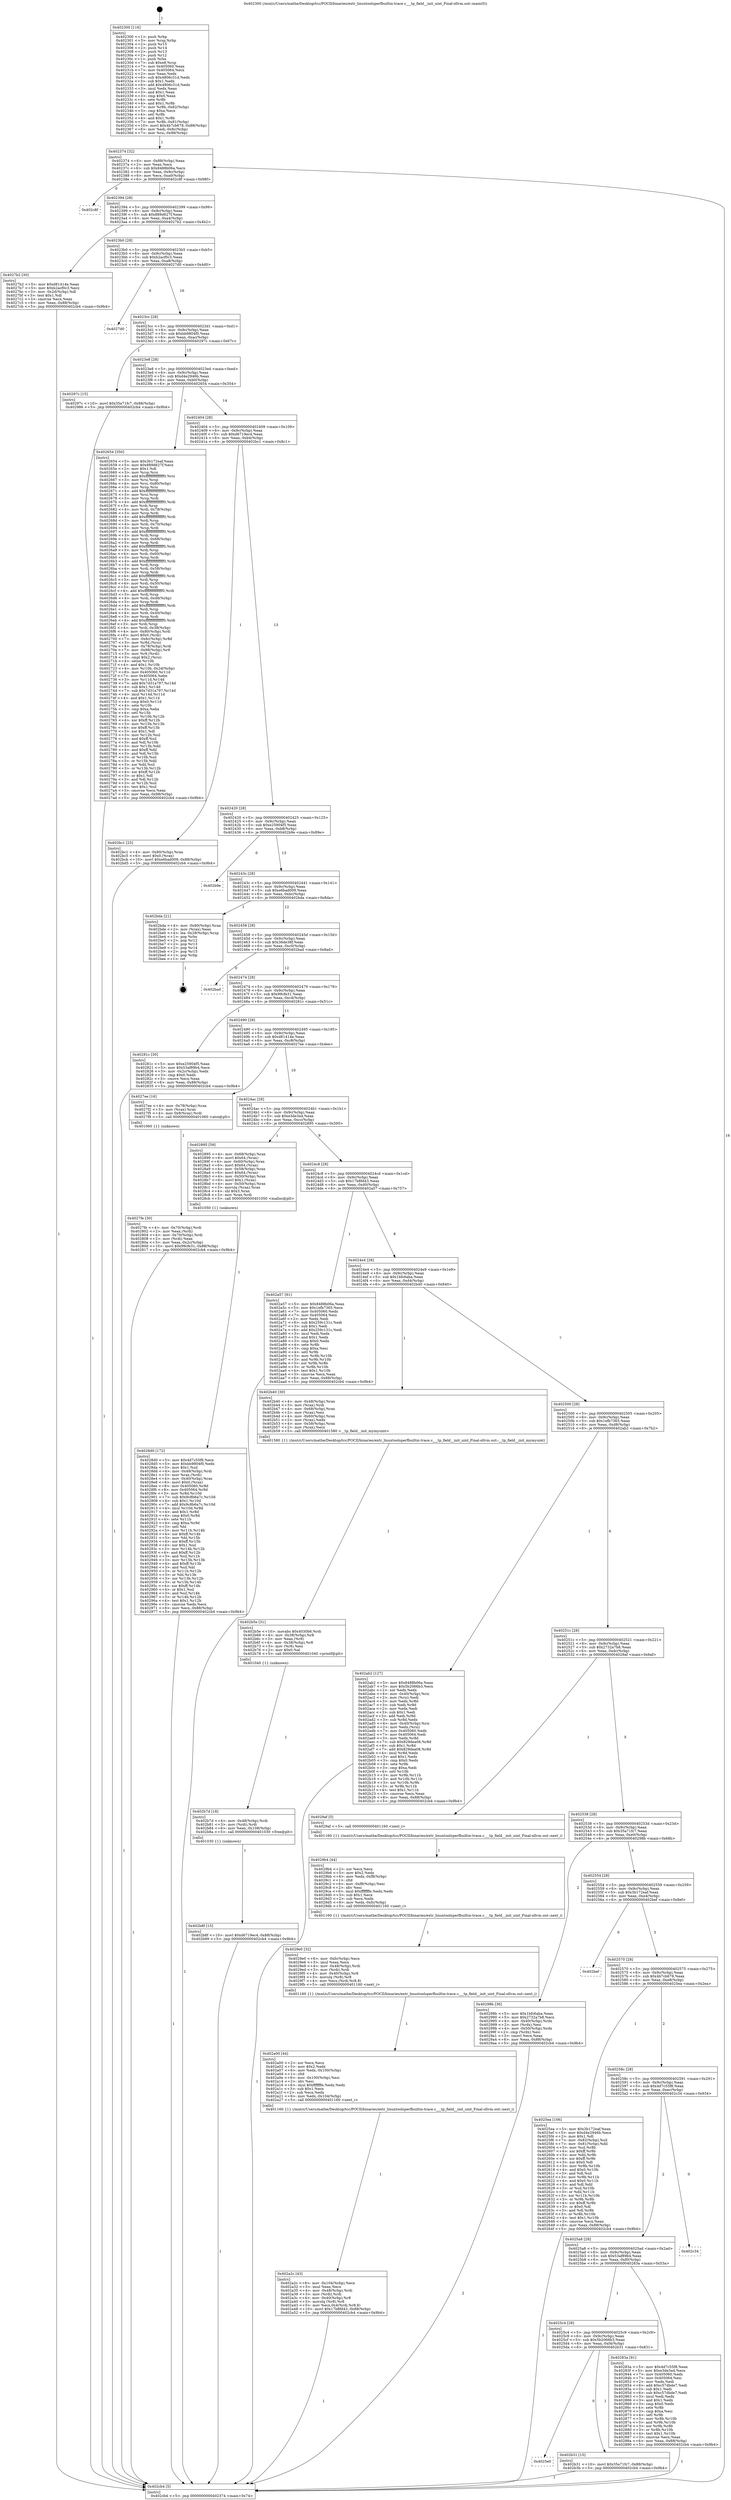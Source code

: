 digraph "0x402300" {
  label = "0x402300 (/mnt/c/Users/mathe/Desktop/tcc/POCII/binaries/extr_linuxtoolsperfbuiltin-trace.c___tp_field__init_uint_Final-ollvm.out::main(0))"
  labelloc = "t"
  node[shape=record]

  Entry [label="",width=0.3,height=0.3,shape=circle,fillcolor=black,style=filled]
  "0x402374" [label="{
     0x402374 [32]\l
     | [instrs]\l
     &nbsp;&nbsp;0x402374 \<+6\>: mov -0x88(%rbp),%eax\l
     &nbsp;&nbsp;0x40237a \<+2\>: mov %eax,%ecx\l
     &nbsp;&nbsp;0x40237c \<+6\>: sub $0x8488b06a,%ecx\l
     &nbsp;&nbsp;0x402382 \<+6\>: mov %eax,-0x9c(%rbp)\l
     &nbsp;&nbsp;0x402388 \<+6\>: mov %ecx,-0xa0(%rbp)\l
     &nbsp;&nbsp;0x40238e \<+6\>: je 0000000000402c8f \<main+0x98f\>\l
  }"]
  "0x402c8f" [label="{
     0x402c8f\l
  }", style=dashed]
  "0x402394" [label="{
     0x402394 [28]\l
     | [instrs]\l
     &nbsp;&nbsp;0x402394 \<+5\>: jmp 0000000000402399 \<main+0x99\>\l
     &nbsp;&nbsp;0x402399 \<+6\>: mov -0x9c(%rbp),%eax\l
     &nbsp;&nbsp;0x40239f \<+5\>: sub $0x889d627f,%eax\l
     &nbsp;&nbsp;0x4023a4 \<+6\>: mov %eax,-0xa4(%rbp)\l
     &nbsp;&nbsp;0x4023aa \<+6\>: je 00000000004027b2 \<main+0x4b2\>\l
  }"]
  Exit [label="",width=0.3,height=0.3,shape=circle,fillcolor=black,style=filled,peripheries=2]
  "0x4027b2" [label="{
     0x4027b2 [30]\l
     | [instrs]\l
     &nbsp;&nbsp;0x4027b2 \<+5\>: mov $0xd81414e,%eax\l
     &nbsp;&nbsp;0x4027b7 \<+5\>: mov $0xb2acf0c3,%ecx\l
     &nbsp;&nbsp;0x4027bc \<+3\>: mov -0x2d(%rbp),%dl\l
     &nbsp;&nbsp;0x4027bf \<+3\>: test $0x1,%dl\l
     &nbsp;&nbsp;0x4027c2 \<+3\>: cmovne %ecx,%eax\l
     &nbsp;&nbsp;0x4027c5 \<+6\>: mov %eax,-0x88(%rbp)\l
     &nbsp;&nbsp;0x4027cb \<+5\>: jmp 0000000000402cb4 \<main+0x9b4\>\l
  }"]
  "0x4023b0" [label="{
     0x4023b0 [28]\l
     | [instrs]\l
     &nbsp;&nbsp;0x4023b0 \<+5\>: jmp 00000000004023b5 \<main+0xb5\>\l
     &nbsp;&nbsp;0x4023b5 \<+6\>: mov -0x9c(%rbp),%eax\l
     &nbsp;&nbsp;0x4023bb \<+5\>: sub $0xb2acf0c3,%eax\l
     &nbsp;&nbsp;0x4023c0 \<+6\>: mov %eax,-0xa8(%rbp)\l
     &nbsp;&nbsp;0x4023c6 \<+6\>: je 00000000004027d0 \<main+0x4d0\>\l
  }"]
  "0x402b8f" [label="{
     0x402b8f [15]\l
     | [instrs]\l
     &nbsp;&nbsp;0x402b8f \<+10\>: movl $0xd6719ec4,-0x88(%rbp)\l
     &nbsp;&nbsp;0x402b99 \<+5\>: jmp 0000000000402cb4 \<main+0x9b4\>\l
  }"]
  "0x4027d0" [label="{
     0x4027d0\l
  }", style=dashed]
  "0x4023cc" [label="{
     0x4023cc [28]\l
     | [instrs]\l
     &nbsp;&nbsp;0x4023cc \<+5\>: jmp 00000000004023d1 \<main+0xd1\>\l
     &nbsp;&nbsp;0x4023d1 \<+6\>: mov -0x9c(%rbp),%eax\l
     &nbsp;&nbsp;0x4023d7 \<+5\>: sub $0xbb9804f0,%eax\l
     &nbsp;&nbsp;0x4023dc \<+6\>: mov %eax,-0xac(%rbp)\l
     &nbsp;&nbsp;0x4023e2 \<+6\>: je 000000000040297c \<main+0x67c\>\l
  }"]
  "0x402b7d" [label="{
     0x402b7d [18]\l
     | [instrs]\l
     &nbsp;&nbsp;0x402b7d \<+4\>: mov -0x48(%rbp),%rdi\l
     &nbsp;&nbsp;0x402b81 \<+3\>: mov (%rdi),%rdi\l
     &nbsp;&nbsp;0x402b84 \<+6\>: mov %eax,-0x108(%rbp)\l
     &nbsp;&nbsp;0x402b8a \<+5\>: call 0000000000401030 \<free@plt\>\l
     | [calls]\l
     &nbsp;&nbsp;0x401030 \{1\} (unknown)\l
  }"]
  "0x40297c" [label="{
     0x40297c [15]\l
     | [instrs]\l
     &nbsp;&nbsp;0x40297c \<+10\>: movl $0x35a71fc7,-0x88(%rbp)\l
     &nbsp;&nbsp;0x402986 \<+5\>: jmp 0000000000402cb4 \<main+0x9b4\>\l
  }"]
  "0x4023e8" [label="{
     0x4023e8 [28]\l
     | [instrs]\l
     &nbsp;&nbsp;0x4023e8 \<+5\>: jmp 00000000004023ed \<main+0xed\>\l
     &nbsp;&nbsp;0x4023ed \<+6\>: mov -0x9c(%rbp),%eax\l
     &nbsp;&nbsp;0x4023f3 \<+5\>: sub $0xd4e2946b,%eax\l
     &nbsp;&nbsp;0x4023f8 \<+6\>: mov %eax,-0xb0(%rbp)\l
     &nbsp;&nbsp;0x4023fe \<+6\>: je 0000000000402654 \<main+0x354\>\l
  }"]
  "0x402b5e" [label="{
     0x402b5e [31]\l
     | [instrs]\l
     &nbsp;&nbsp;0x402b5e \<+10\>: movabs $0x4030b6,%rdi\l
     &nbsp;&nbsp;0x402b68 \<+4\>: mov -0x38(%rbp),%r8\l
     &nbsp;&nbsp;0x402b6c \<+3\>: mov %eax,(%r8)\l
     &nbsp;&nbsp;0x402b6f \<+4\>: mov -0x38(%rbp),%r8\l
     &nbsp;&nbsp;0x402b73 \<+3\>: mov (%r8),%esi\l
     &nbsp;&nbsp;0x402b76 \<+2\>: mov $0x0,%al\l
     &nbsp;&nbsp;0x402b78 \<+5\>: call 0000000000401040 \<printf@plt\>\l
     | [calls]\l
     &nbsp;&nbsp;0x401040 \{1\} (unknown)\l
  }"]
  "0x402654" [label="{
     0x402654 [350]\l
     | [instrs]\l
     &nbsp;&nbsp;0x402654 \<+5\>: mov $0x3b172eaf,%eax\l
     &nbsp;&nbsp;0x402659 \<+5\>: mov $0x889d627f,%ecx\l
     &nbsp;&nbsp;0x40265e \<+2\>: mov $0x1,%dl\l
     &nbsp;&nbsp;0x402660 \<+3\>: mov %rsp,%rsi\l
     &nbsp;&nbsp;0x402663 \<+4\>: add $0xfffffffffffffff0,%rsi\l
     &nbsp;&nbsp;0x402667 \<+3\>: mov %rsi,%rsp\l
     &nbsp;&nbsp;0x40266a \<+4\>: mov %rsi,-0x80(%rbp)\l
     &nbsp;&nbsp;0x40266e \<+3\>: mov %rsp,%rsi\l
     &nbsp;&nbsp;0x402671 \<+4\>: add $0xfffffffffffffff0,%rsi\l
     &nbsp;&nbsp;0x402675 \<+3\>: mov %rsi,%rsp\l
     &nbsp;&nbsp;0x402678 \<+3\>: mov %rsp,%rdi\l
     &nbsp;&nbsp;0x40267b \<+4\>: add $0xfffffffffffffff0,%rdi\l
     &nbsp;&nbsp;0x40267f \<+3\>: mov %rdi,%rsp\l
     &nbsp;&nbsp;0x402682 \<+4\>: mov %rdi,-0x78(%rbp)\l
     &nbsp;&nbsp;0x402686 \<+3\>: mov %rsp,%rdi\l
     &nbsp;&nbsp;0x402689 \<+4\>: add $0xfffffffffffffff0,%rdi\l
     &nbsp;&nbsp;0x40268d \<+3\>: mov %rdi,%rsp\l
     &nbsp;&nbsp;0x402690 \<+4\>: mov %rdi,-0x70(%rbp)\l
     &nbsp;&nbsp;0x402694 \<+3\>: mov %rsp,%rdi\l
     &nbsp;&nbsp;0x402697 \<+4\>: add $0xfffffffffffffff0,%rdi\l
     &nbsp;&nbsp;0x40269b \<+3\>: mov %rdi,%rsp\l
     &nbsp;&nbsp;0x40269e \<+4\>: mov %rdi,-0x68(%rbp)\l
     &nbsp;&nbsp;0x4026a2 \<+3\>: mov %rsp,%rdi\l
     &nbsp;&nbsp;0x4026a5 \<+4\>: add $0xfffffffffffffff0,%rdi\l
     &nbsp;&nbsp;0x4026a9 \<+3\>: mov %rdi,%rsp\l
     &nbsp;&nbsp;0x4026ac \<+4\>: mov %rdi,-0x60(%rbp)\l
     &nbsp;&nbsp;0x4026b0 \<+3\>: mov %rsp,%rdi\l
     &nbsp;&nbsp;0x4026b3 \<+4\>: add $0xfffffffffffffff0,%rdi\l
     &nbsp;&nbsp;0x4026b7 \<+3\>: mov %rdi,%rsp\l
     &nbsp;&nbsp;0x4026ba \<+4\>: mov %rdi,-0x58(%rbp)\l
     &nbsp;&nbsp;0x4026be \<+3\>: mov %rsp,%rdi\l
     &nbsp;&nbsp;0x4026c1 \<+4\>: add $0xfffffffffffffff0,%rdi\l
     &nbsp;&nbsp;0x4026c5 \<+3\>: mov %rdi,%rsp\l
     &nbsp;&nbsp;0x4026c8 \<+4\>: mov %rdi,-0x50(%rbp)\l
     &nbsp;&nbsp;0x4026cc \<+3\>: mov %rsp,%rdi\l
     &nbsp;&nbsp;0x4026cf \<+4\>: add $0xfffffffffffffff0,%rdi\l
     &nbsp;&nbsp;0x4026d3 \<+3\>: mov %rdi,%rsp\l
     &nbsp;&nbsp;0x4026d6 \<+4\>: mov %rdi,-0x48(%rbp)\l
     &nbsp;&nbsp;0x4026da \<+3\>: mov %rsp,%rdi\l
     &nbsp;&nbsp;0x4026dd \<+4\>: add $0xfffffffffffffff0,%rdi\l
     &nbsp;&nbsp;0x4026e1 \<+3\>: mov %rdi,%rsp\l
     &nbsp;&nbsp;0x4026e4 \<+4\>: mov %rdi,-0x40(%rbp)\l
     &nbsp;&nbsp;0x4026e8 \<+3\>: mov %rsp,%rdi\l
     &nbsp;&nbsp;0x4026eb \<+4\>: add $0xfffffffffffffff0,%rdi\l
     &nbsp;&nbsp;0x4026ef \<+3\>: mov %rdi,%rsp\l
     &nbsp;&nbsp;0x4026f2 \<+4\>: mov %rdi,-0x38(%rbp)\l
     &nbsp;&nbsp;0x4026f6 \<+4\>: mov -0x80(%rbp),%rdi\l
     &nbsp;&nbsp;0x4026fa \<+6\>: movl $0x0,(%rdi)\l
     &nbsp;&nbsp;0x402700 \<+7\>: mov -0x8c(%rbp),%r8d\l
     &nbsp;&nbsp;0x402707 \<+3\>: mov %r8d,(%rsi)\l
     &nbsp;&nbsp;0x40270a \<+4\>: mov -0x78(%rbp),%rdi\l
     &nbsp;&nbsp;0x40270e \<+7\>: mov -0x98(%rbp),%r9\l
     &nbsp;&nbsp;0x402715 \<+3\>: mov %r9,(%rdi)\l
     &nbsp;&nbsp;0x402718 \<+3\>: cmpl $0x2,(%rsi)\l
     &nbsp;&nbsp;0x40271b \<+4\>: setne %r10b\l
     &nbsp;&nbsp;0x40271f \<+4\>: and $0x1,%r10b\l
     &nbsp;&nbsp;0x402723 \<+4\>: mov %r10b,-0x2d(%rbp)\l
     &nbsp;&nbsp;0x402727 \<+8\>: mov 0x405060,%r11d\l
     &nbsp;&nbsp;0x40272f \<+7\>: mov 0x405064,%ebx\l
     &nbsp;&nbsp;0x402736 \<+3\>: mov %r11d,%r14d\l
     &nbsp;&nbsp;0x402739 \<+7\>: add $0x7d31a797,%r14d\l
     &nbsp;&nbsp;0x402740 \<+4\>: sub $0x1,%r14d\l
     &nbsp;&nbsp;0x402744 \<+7\>: sub $0x7d31a797,%r14d\l
     &nbsp;&nbsp;0x40274b \<+4\>: imul %r14d,%r11d\l
     &nbsp;&nbsp;0x40274f \<+4\>: and $0x1,%r11d\l
     &nbsp;&nbsp;0x402753 \<+4\>: cmp $0x0,%r11d\l
     &nbsp;&nbsp;0x402757 \<+4\>: sete %r10b\l
     &nbsp;&nbsp;0x40275b \<+3\>: cmp $0xa,%ebx\l
     &nbsp;&nbsp;0x40275e \<+4\>: setl %r15b\l
     &nbsp;&nbsp;0x402762 \<+3\>: mov %r10b,%r12b\l
     &nbsp;&nbsp;0x402765 \<+4\>: xor $0xff,%r12b\l
     &nbsp;&nbsp;0x402769 \<+3\>: mov %r15b,%r13b\l
     &nbsp;&nbsp;0x40276c \<+4\>: xor $0xff,%r13b\l
     &nbsp;&nbsp;0x402770 \<+3\>: xor $0x1,%dl\l
     &nbsp;&nbsp;0x402773 \<+3\>: mov %r12b,%sil\l
     &nbsp;&nbsp;0x402776 \<+4\>: and $0xff,%sil\l
     &nbsp;&nbsp;0x40277a \<+3\>: and %dl,%r10b\l
     &nbsp;&nbsp;0x40277d \<+3\>: mov %r13b,%dil\l
     &nbsp;&nbsp;0x402780 \<+4\>: and $0xff,%dil\l
     &nbsp;&nbsp;0x402784 \<+3\>: and %dl,%r15b\l
     &nbsp;&nbsp;0x402787 \<+3\>: or %r10b,%sil\l
     &nbsp;&nbsp;0x40278a \<+3\>: or %r15b,%dil\l
     &nbsp;&nbsp;0x40278d \<+3\>: xor %dil,%sil\l
     &nbsp;&nbsp;0x402790 \<+3\>: or %r13b,%r12b\l
     &nbsp;&nbsp;0x402793 \<+4\>: xor $0xff,%r12b\l
     &nbsp;&nbsp;0x402797 \<+3\>: or $0x1,%dl\l
     &nbsp;&nbsp;0x40279a \<+3\>: and %dl,%r12b\l
     &nbsp;&nbsp;0x40279d \<+3\>: or %r12b,%sil\l
     &nbsp;&nbsp;0x4027a0 \<+4\>: test $0x1,%sil\l
     &nbsp;&nbsp;0x4027a4 \<+3\>: cmovne %ecx,%eax\l
     &nbsp;&nbsp;0x4027a7 \<+6\>: mov %eax,-0x88(%rbp)\l
     &nbsp;&nbsp;0x4027ad \<+5\>: jmp 0000000000402cb4 \<main+0x9b4\>\l
  }"]
  "0x402404" [label="{
     0x402404 [28]\l
     | [instrs]\l
     &nbsp;&nbsp;0x402404 \<+5\>: jmp 0000000000402409 \<main+0x109\>\l
     &nbsp;&nbsp;0x402409 \<+6\>: mov -0x9c(%rbp),%eax\l
     &nbsp;&nbsp;0x40240f \<+5\>: sub $0xd6719ec4,%eax\l
     &nbsp;&nbsp;0x402414 \<+6\>: mov %eax,-0xb4(%rbp)\l
     &nbsp;&nbsp;0x40241a \<+6\>: je 0000000000402bc1 \<main+0x8c1\>\l
  }"]
  "0x4025e0" [label="{
     0x4025e0\l
  }", style=dashed]
  "0x402bc1" [label="{
     0x402bc1 [25]\l
     | [instrs]\l
     &nbsp;&nbsp;0x402bc1 \<+4\>: mov -0x80(%rbp),%rax\l
     &nbsp;&nbsp;0x402bc5 \<+6\>: movl $0x0,(%rax)\l
     &nbsp;&nbsp;0x402bcb \<+10\>: movl $0xe6bad009,-0x88(%rbp)\l
     &nbsp;&nbsp;0x402bd5 \<+5\>: jmp 0000000000402cb4 \<main+0x9b4\>\l
  }"]
  "0x402420" [label="{
     0x402420 [28]\l
     | [instrs]\l
     &nbsp;&nbsp;0x402420 \<+5\>: jmp 0000000000402425 \<main+0x125\>\l
     &nbsp;&nbsp;0x402425 \<+6\>: mov -0x9c(%rbp),%eax\l
     &nbsp;&nbsp;0x40242b \<+5\>: sub $0xe25904f5,%eax\l
     &nbsp;&nbsp;0x402430 \<+6\>: mov %eax,-0xb8(%rbp)\l
     &nbsp;&nbsp;0x402436 \<+6\>: je 0000000000402b9e \<main+0x89e\>\l
  }"]
  "0x402b31" [label="{
     0x402b31 [15]\l
     | [instrs]\l
     &nbsp;&nbsp;0x402b31 \<+10\>: movl $0x35a71fc7,-0x88(%rbp)\l
     &nbsp;&nbsp;0x402b3b \<+5\>: jmp 0000000000402cb4 \<main+0x9b4\>\l
  }"]
  "0x402b9e" [label="{
     0x402b9e\l
  }", style=dashed]
  "0x40243c" [label="{
     0x40243c [28]\l
     | [instrs]\l
     &nbsp;&nbsp;0x40243c \<+5\>: jmp 0000000000402441 \<main+0x141\>\l
     &nbsp;&nbsp;0x402441 \<+6\>: mov -0x9c(%rbp),%eax\l
     &nbsp;&nbsp;0x402447 \<+5\>: sub $0xe6bad009,%eax\l
     &nbsp;&nbsp;0x40244c \<+6\>: mov %eax,-0xbc(%rbp)\l
     &nbsp;&nbsp;0x402452 \<+6\>: je 0000000000402bda \<main+0x8da\>\l
  }"]
  "0x402a2c" [label="{
     0x402a2c [43]\l
     | [instrs]\l
     &nbsp;&nbsp;0x402a2c \<+6\>: mov -0x104(%rbp),%ecx\l
     &nbsp;&nbsp;0x402a32 \<+3\>: imul %eax,%ecx\l
     &nbsp;&nbsp;0x402a35 \<+4\>: mov -0x48(%rbp),%rdi\l
     &nbsp;&nbsp;0x402a39 \<+3\>: mov (%rdi),%rdi\l
     &nbsp;&nbsp;0x402a3c \<+4\>: mov -0x40(%rbp),%r8\l
     &nbsp;&nbsp;0x402a40 \<+3\>: movslq (%r8),%r8\l
     &nbsp;&nbsp;0x402a43 \<+5\>: mov %ecx,0x4(%rdi,%r8,8)\l
     &nbsp;&nbsp;0x402a48 \<+10\>: movl $0x17b8fd43,-0x88(%rbp)\l
     &nbsp;&nbsp;0x402a52 \<+5\>: jmp 0000000000402cb4 \<main+0x9b4\>\l
  }"]
  "0x402bda" [label="{
     0x402bda [21]\l
     | [instrs]\l
     &nbsp;&nbsp;0x402bda \<+4\>: mov -0x80(%rbp),%rax\l
     &nbsp;&nbsp;0x402bde \<+2\>: mov (%rax),%eax\l
     &nbsp;&nbsp;0x402be0 \<+4\>: lea -0x28(%rbp),%rsp\l
     &nbsp;&nbsp;0x402be4 \<+1\>: pop %rbx\l
     &nbsp;&nbsp;0x402be5 \<+2\>: pop %r12\l
     &nbsp;&nbsp;0x402be7 \<+2\>: pop %r13\l
     &nbsp;&nbsp;0x402be9 \<+2\>: pop %r14\l
     &nbsp;&nbsp;0x402beb \<+2\>: pop %r15\l
     &nbsp;&nbsp;0x402bed \<+1\>: pop %rbp\l
     &nbsp;&nbsp;0x402bee \<+1\>: ret\l
  }"]
  "0x402458" [label="{
     0x402458 [28]\l
     | [instrs]\l
     &nbsp;&nbsp;0x402458 \<+5\>: jmp 000000000040245d \<main+0x15d\>\l
     &nbsp;&nbsp;0x40245d \<+6\>: mov -0x9c(%rbp),%eax\l
     &nbsp;&nbsp;0x402463 \<+5\>: sub $0x36de38f,%eax\l
     &nbsp;&nbsp;0x402468 \<+6\>: mov %eax,-0xc0(%rbp)\l
     &nbsp;&nbsp;0x40246e \<+6\>: je 0000000000402bad \<main+0x8ad\>\l
  }"]
  "0x402a00" [label="{
     0x402a00 [44]\l
     | [instrs]\l
     &nbsp;&nbsp;0x402a00 \<+2\>: xor %ecx,%ecx\l
     &nbsp;&nbsp;0x402a02 \<+5\>: mov $0x2,%edx\l
     &nbsp;&nbsp;0x402a07 \<+6\>: mov %edx,-0x100(%rbp)\l
     &nbsp;&nbsp;0x402a0d \<+1\>: cltd\l
     &nbsp;&nbsp;0x402a0e \<+6\>: mov -0x100(%rbp),%esi\l
     &nbsp;&nbsp;0x402a14 \<+2\>: idiv %esi\l
     &nbsp;&nbsp;0x402a16 \<+6\>: imul $0xfffffffe,%edx,%edx\l
     &nbsp;&nbsp;0x402a1c \<+3\>: sub $0x1,%ecx\l
     &nbsp;&nbsp;0x402a1f \<+2\>: sub %ecx,%edx\l
     &nbsp;&nbsp;0x402a21 \<+6\>: mov %edx,-0x104(%rbp)\l
     &nbsp;&nbsp;0x402a27 \<+5\>: call 0000000000401160 \<next_i\>\l
     | [calls]\l
     &nbsp;&nbsp;0x401160 \{1\} (/mnt/c/Users/mathe/Desktop/tcc/POCII/binaries/extr_linuxtoolsperfbuiltin-trace.c___tp_field__init_uint_Final-ollvm.out::next_i)\l
  }"]
  "0x402bad" [label="{
     0x402bad\l
  }", style=dashed]
  "0x402474" [label="{
     0x402474 [28]\l
     | [instrs]\l
     &nbsp;&nbsp;0x402474 \<+5\>: jmp 0000000000402479 \<main+0x179\>\l
     &nbsp;&nbsp;0x402479 \<+6\>: mov -0x9c(%rbp),%eax\l
     &nbsp;&nbsp;0x40247f \<+5\>: sub $0x99cfe31,%eax\l
     &nbsp;&nbsp;0x402484 \<+6\>: mov %eax,-0xc4(%rbp)\l
     &nbsp;&nbsp;0x40248a \<+6\>: je 000000000040281c \<main+0x51c\>\l
  }"]
  "0x4029e0" [label="{
     0x4029e0 [32]\l
     | [instrs]\l
     &nbsp;&nbsp;0x4029e0 \<+6\>: mov -0xfc(%rbp),%ecx\l
     &nbsp;&nbsp;0x4029e6 \<+3\>: imul %eax,%ecx\l
     &nbsp;&nbsp;0x4029e9 \<+4\>: mov -0x48(%rbp),%rdi\l
     &nbsp;&nbsp;0x4029ed \<+3\>: mov (%rdi),%rdi\l
     &nbsp;&nbsp;0x4029f0 \<+4\>: mov -0x40(%rbp),%r8\l
     &nbsp;&nbsp;0x4029f4 \<+3\>: movslq (%r8),%r8\l
     &nbsp;&nbsp;0x4029f7 \<+4\>: mov %ecx,(%rdi,%r8,8)\l
     &nbsp;&nbsp;0x4029fb \<+5\>: call 0000000000401160 \<next_i\>\l
     | [calls]\l
     &nbsp;&nbsp;0x401160 \{1\} (/mnt/c/Users/mathe/Desktop/tcc/POCII/binaries/extr_linuxtoolsperfbuiltin-trace.c___tp_field__init_uint_Final-ollvm.out::next_i)\l
  }"]
  "0x40281c" [label="{
     0x40281c [30]\l
     | [instrs]\l
     &nbsp;&nbsp;0x40281c \<+5\>: mov $0xe25904f5,%eax\l
     &nbsp;&nbsp;0x402821 \<+5\>: mov $0x53af89b4,%ecx\l
     &nbsp;&nbsp;0x402826 \<+3\>: mov -0x2c(%rbp),%edx\l
     &nbsp;&nbsp;0x402829 \<+3\>: cmp $0x0,%edx\l
     &nbsp;&nbsp;0x40282c \<+3\>: cmove %ecx,%eax\l
     &nbsp;&nbsp;0x40282f \<+6\>: mov %eax,-0x88(%rbp)\l
     &nbsp;&nbsp;0x402835 \<+5\>: jmp 0000000000402cb4 \<main+0x9b4\>\l
  }"]
  "0x402490" [label="{
     0x402490 [28]\l
     | [instrs]\l
     &nbsp;&nbsp;0x402490 \<+5\>: jmp 0000000000402495 \<main+0x195\>\l
     &nbsp;&nbsp;0x402495 \<+6\>: mov -0x9c(%rbp),%eax\l
     &nbsp;&nbsp;0x40249b \<+5\>: sub $0xd81414e,%eax\l
     &nbsp;&nbsp;0x4024a0 \<+6\>: mov %eax,-0xc8(%rbp)\l
     &nbsp;&nbsp;0x4024a6 \<+6\>: je 00000000004027ee \<main+0x4ee\>\l
  }"]
  "0x4029b4" [label="{
     0x4029b4 [44]\l
     | [instrs]\l
     &nbsp;&nbsp;0x4029b4 \<+2\>: xor %ecx,%ecx\l
     &nbsp;&nbsp;0x4029b6 \<+5\>: mov $0x2,%edx\l
     &nbsp;&nbsp;0x4029bb \<+6\>: mov %edx,-0xf8(%rbp)\l
     &nbsp;&nbsp;0x4029c1 \<+1\>: cltd\l
     &nbsp;&nbsp;0x4029c2 \<+6\>: mov -0xf8(%rbp),%esi\l
     &nbsp;&nbsp;0x4029c8 \<+2\>: idiv %esi\l
     &nbsp;&nbsp;0x4029ca \<+6\>: imul $0xfffffffe,%edx,%edx\l
     &nbsp;&nbsp;0x4029d0 \<+3\>: sub $0x1,%ecx\l
     &nbsp;&nbsp;0x4029d3 \<+2\>: sub %ecx,%edx\l
     &nbsp;&nbsp;0x4029d5 \<+6\>: mov %edx,-0xfc(%rbp)\l
     &nbsp;&nbsp;0x4029db \<+5\>: call 0000000000401160 \<next_i\>\l
     | [calls]\l
     &nbsp;&nbsp;0x401160 \{1\} (/mnt/c/Users/mathe/Desktop/tcc/POCII/binaries/extr_linuxtoolsperfbuiltin-trace.c___tp_field__init_uint_Final-ollvm.out::next_i)\l
  }"]
  "0x4027ee" [label="{
     0x4027ee [16]\l
     | [instrs]\l
     &nbsp;&nbsp;0x4027ee \<+4\>: mov -0x78(%rbp),%rax\l
     &nbsp;&nbsp;0x4027f2 \<+3\>: mov (%rax),%rax\l
     &nbsp;&nbsp;0x4027f5 \<+4\>: mov 0x8(%rax),%rdi\l
     &nbsp;&nbsp;0x4027f9 \<+5\>: call 0000000000401060 \<atoi@plt\>\l
     | [calls]\l
     &nbsp;&nbsp;0x401060 \{1\} (unknown)\l
  }"]
  "0x4024ac" [label="{
     0x4024ac [28]\l
     | [instrs]\l
     &nbsp;&nbsp;0x4024ac \<+5\>: jmp 00000000004024b1 \<main+0x1b1\>\l
     &nbsp;&nbsp;0x4024b1 \<+6\>: mov -0x9c(%rbp),%eax\l
     &nbsp;&nbsp;0x4024b7 \<+5\>: sub $0xe3de3a4,%eax\l
     &nbsp;&nbsp;0x4024bc \<+6\>: mov %eax,-0xcc(%rbp)\l
     &nbsp;&nbsp;0x4024c2 \<+6\>: je 0000000000402895 \<main+0x595\>\l
  }"]
  "0x4028d0" [label="{
     0x4028d0 [172]\l
     | [instrs]\l
     &nbsp;&nbsp;0x4028d0 \<+5\>: mov $0x4d7c55f8,%ecx\l
     &nbsp;&nbsp;0x4028d5 \<+5\>: mov $0xbb9804f0,%edx\l
     &nbsp;&nbsp;0x4028da \<+3\>: mov $0x1,%sil\l
     &nbsp;&nbsp;0x4028dd \<+4\>: mov -0x48(%rbp),%rdi\l
     &nbsp;&nbsp;0x4028e1 \<+3\>: mov %rax,(%rdi)\l
     &nbsp;&nbsp;0x4028e4 \<+4\>: mov -0x40(%rbp),%rax\l
     &nbsp;&nbsp;0x4028e8 \<+6\>: movl $0x0,(%rax)\l
     &nbsp;&nbsp;0x4028ee \<+8\>: mov 0x405060,%r8d\l
     &nbsp;&nbsp;0x4028f6 \<+8\>: mov 0x405064,%r9d\l
     &nbsp;&nbsp;0x4028fe \<+3\>: mov %r8d,%r10d\l
     &nbsp;&nbsp;0x402901 \<+7\>: sub $0x9c8b6a7c,%r10d\l
     &nbsp;&nbsp;0x402908 \<+4\>: sub $0x1,%r10d\l
     &nbsp;&nbsp;0x40290c \<+7\>: add $0x9c8b6a7c,%r10d\l
     &nbsp;&nbsp;0x402913 \<+4\>: imul %r10d,%r8d\l
     &nbsp;&nbsp;0x402917 \<+4\>: and $0x1,%r8d\l
     &nbsp;&nbsp;0x40291b \<+4\>: cmp $0x0,%r8d\l
     &nbsp;&nbsp;0x40291f \<+4\>: sete %r11b\l
     &nbsp;&nbsp;0x402923 \<+4\>: cmp $0xa,%r9d\l
     &nbsp;&nbsp;0x402927 \<+3\>: setl %bl\l
     &nbsp;&nbsp;0x40292a \<+3\>: mov %r11b,%r14b\l
     &nbsp;&nbsp;0x40292d \<+4\>: xor $0xff,%r14b\l
     &nbsp;&nbsp;0x402931 \<+3\>: mov %bl,%r15b\l
     &nbsp;&nbsp;0x402934 \<+4\>: xor $0xff,%r15b\l
     &nbsp;&nbsp;0x402938 \<+4\>: xor $0x1,%sil\l
     &nbsp;&nbsp;0x40293c \<+3\>: mov %r14b,%r12b\l
     &nbsp;&nbsp;0x40293f \<+4\>: and $0xff,%r12b\l
     &nbsp;&nbsp;0x402943 \<+3\>: and %sil,%r11b\l
     &nbsp;&nbsp;0x402946 \<+3\>: mov %r15b,%r13b\l
     &nbsp;&nbsp;0x402949 \<+4\>: and $0xff,%r13b\l
     &nbsp;&nbsp;0x40294d \<+3\>: and %sil,%bl\l
     &nbsp;&nbsp;0x402950 \<+3\>: or %r11b,%r12b\l
     &nbsp;&nbsp;0x402953 \<+3\>: or %bl,%r13b\l
     &nbsp;&nbsp;0x402956 \<+3\>: xor %r13b,%r12b\l
     &nbsp;&nbsp;0x402959 \<+3\>: or %r15b,%r14b\l
     &nbsp;&nbsp;0x40295c \<+4\>: xor $0xff,%r14b\l
     &nbsp;&nbsp;0x402960 \<+4\>: or $0x1,%sil\l
     &nbsp;&nbsp;0x402964 \<+3\>: and %sil,%r14b\l
     &nbsp;&nbsp;0x402967 \<+3\>: or %r14b,%r12b\l
     &nbsp;&nbsp;0x40296a \<+4\>: test $0x1,%r12b\l
     &nbsp;&nbsp;0x40296e \<+3\>: cmovne %edx,%ecx\l
     &nbsp;&nbsp;0x402971 \<+6\>: mov %ecx,-0x88(%rbp)\l
     &nbsp;&nbsp;0x402977 \<+5\>: jmp 0000000000402cb4 \<main+0x9b4\>\l
  }"]
  "0x402895" [label="{
     0x402895 [59]\l
     | [instrs]\l
     &nbsp;&nbsp;0x402895 \<+4\>: mov -0x68(%rbp),%rax\l
     &nbsp;&nbsp;0x402899 \<+6\>: movl $0x64,(%rax)\l
     &nbsp;&nbsp;0x40289f \<+4\>: mov -0x60(%rbp),%rax\l
     &nbsp;&nbsp;0x4028a3 \<+6\>: movl $0x64,(%rax)\l
     &nbsp;&nbsp;0x4028a9 \<+4\>: mov -0x58(%rbp),%rax\l
     &nbsp;&nbsp;0x4028ad \<+6\>: movl $0x64,(%rax)\l
     &nbsp;&nbsp;0x4028b3 \<+4\>: mov -0x50(%rbp),%rax\l
     &nbsp;&nbsp;0x4028b7 \<+6\>: movl $0x1,(%rax)\l
     &nbsp;&nbsp;0x4028bd \<+4\>: mov -0x50(%rbp),%rax\l
     &nbsp;&nbsp;0x4028c1 \<+3\>: movslq (%rax),%rax\l
     &nbsp;&nbsp;0x4028c4 \<+4\>: shl $0x3,%rax\l
     &nbsp;&nbsp;0x4028c8 \<+3\>: mov %rax,%rdi\l
     &nbsp;&nbsp;0x4028cb \<+5\>: call 0000000000401050 \<malloc@plt\>\l
     | [calls]\l
     &nbsp;&nbsp;0x401050 \{1\} (unknown)\l
  }"]
  "0x4024c8" [label="{
     0x4024c8 [28]\l
     | [instrs]\l
     &nbsp;&nbsp;0x4024c8 \<+5\>: jmp 00000000004024cd \<main+0x1cd\>\l
     &nbsp;&nbsp;0x4024cd \<+6\>: mov -0x9c(%rbp),%eax\l
     &nbsp;&nbsp;0x4024d3 \<+5\>: sub $0x17b8fd43,%eax\l
     &nbsp;&nbsp;0x4024d8 \<+6\>: mov %eax,-0xd0(%rbp)\l
     &nbsp;&nbsp;0x4024de \<+6\>: je 0000000000402a57 \<main+0x757\>\l
  }"]
  "0x4025c4" [label="{
     0x4025c4 [28]\l
     | [instrs]\l
     &nbsp;&nbsp;0x4025c4 \<+5\>: jmp 00000000004025c9 \<main+0x2c9\>\l
     &nbsp;&nbsp;0x4025c9 \<+6\>: mov -0x9c(%rbp),%eax\l
     &nbsp;&nbsp;0x4025cf \<+5\>: sub $0x5b2066b3,%eax\l
     &nbsp;&nbsp;0x4025d4 \<+6\>: mov %eax,-0xf4(%rbp)\l
     &nbsp;&nbsp;0x4025da \<+6\>: je 0000000000402b31 \<main+0x831\>\l
  }"]
  "0x402a57" [label="{
     0x402a57 [91]\l
     | [instrs]\l
     &nbsp;&nbsp;0x402a57 \<+5\>: mov $0x8488b06a,%eax\l
     &nbsp;&nbsp;0x402a5c \<+5\>: mov $0x1efb7365,%ecx\l
     &nbsp;&nbsp;0x402a61 \<+7\>: mov 0x405060,%edx\l
     &nbsp;&nbsp;0x402a68 \<+7\>: mov 0x405064,%esi\l
     &nbsp;&nbsp;0x402a6f \<+2\>: mov %edx,%edi\l
     &nbsp;&nbsp;0x402a71 \<+6\>: sub $0x259c131c,%edi\l
     &nbsp;&nbsp;0x402a77 \<+3\>: sub $0x1,%edi\l
     &nbsp;&nbsp;0x402a7a \<+6\>: add $0x259c131c,%edi\l
     &nbsp;&nbsp;0x402a80 \<+3\>: imul %edi,%edx\l
     &nbsp;&nbsp;0x402a83 \<+3\>: and $0x1,%edx\l
     &nbsp;&nbsp;0x402a86 \<+3\>: cmp $0x0,%edx\l
     &nbsp;&nbsp;0x402a89 \<+4\>: sete %r8b\l
     &nbsp;&nbsp;0x402a8d \<+3\>: cmp $0xa,%esi\l
     &nbsp;&nbsp;0x402a90 \<+4\>: setl %r9b\l
     &nbsp;&nbsp;0x402a94 \<+3\>: mov %r8b,%r10b\l
     &nbsp;&nbsp;0x402a97 \<+3\>: and %r9b,%r10b\l
     &nbsp;&nbsp;0x402a9a \<+3\>: xor %r9b,%r8b\l
     &nbsp;&nbsp;0x402a9d \<+3\>: or %r8b,%r10b\l
     &nbsp;&nbsp;0x402aa0 \<+4\>: test $0x1,%r10b\l
     &nbsp;&nbsp;0x402aa4 \<+3\>: cmovne %ecx,%eax\l
     &nbsp;&nbsp;0x402aa7 \<+6\>: mov %eax,-0x88(%rbp)\l
     &nbsp;&nbsp;0x402aad \<+5\>: jmp 0000000000402cb4 \<main+0x9b4\>\l
  }"]
  "0x4024e4" [label="{
     0x4024e4 [28]\l
     | [instrs]\l
     &nbsp;&nbsp;0x4024e4 \<+5\>: jmp 00000000004024e9 \<main+0x1e9\>\l
     &nbsp;&nbsp;0x4024e9 \<+6\>: mov -0x9c(%rbp),%eax\l
     &nbsp;&nbsp;0x4024ef \<+5\>: sub $0x1bfc6aba,%eax\l
     &nbsp;&nbsp;0x4024f4 \<+6\>: mov %eax,-0xd4(%rbp)\l
     &nbsp;&nbsp;0x4024fa \<+6\>: je 0000000000402b40 \<main+0x840\>\l
  }"]
  "0x40283a" [label="{
     0x40283a [91]\l
     | [instrs]\l
     &nbsp;&nbsp;0x40283a \<+5\>: mov $0x4d7c55f8,%eax\l
     &nbsp;&nbsp;0x40283f \<+5\>: mov $0xe3de3a4,%ecx\l
     &nbsp;&nbsp;0x402844 \<+7\>: mov 0x405060,%edx\l
     &nbsp;&nbsp;0x40284b \<+7\>: mov 0x405064,%esi\l
     &nbsp;&nbsp;0x402852 \<+2\>: mov %edx,%edi\l
     &nbsp;&nbsp;0x402854 \<+6\>: add $0xc57dbde7,%edi\l
     &nbsp;&nbsp;0x40285a \<+3\>: sub $0x1,%edi\l
     &nbsp;&nbsp;0x40285d \<+6\>: sub $0xc57dbde7,%edi\l
     &nbsp;&nbsp;0x402863 \<+3\>: imul %edi,%edx\l
     &nbsp;&nbsp;0x402866 \<+3\>: and $0x1,%edx\l
     &nbsp;&nbsp;0x402869 \<+3\>: cmp $0x0,%edx\l
     &nbsp;&nbsp;0x40286c \<+4\>: sete %r8b\l
     &nbsp;&nbsp;0x402870 \<+3\>: cmp $0xa,%esi\l
     &nbsp;&nbsp;0x402873 \<+4\>: setl %r9b\l
     &nbsp;&nbsp;0x402877 \<+3\>: mov %r8b,%r10b\l
     &nbsp;&nbsp;0x40287a \<+3\>: and %r9b,%r10b\l
     &nbsp;&nbsp;0x40287d \<+3\>: xor %r9b,%r8b\l
     &nbsp;&nbsp;0x402880 \<+3\>: or %r8b,%r10b\l
     &nbsp;&nbsp;0x402883 \<+4\>: test $0x1,%r10b\l
     &nbsp;&nbsp;0x402887 \<+3\>: cmovne %ecx,%eax\l
     &nbsp;&nbsp;0x40288a \<+6\>: mov %eax,-0x88(%rbp)\l
     &nbsp;&nbsp;0x402890 \<+5\>: jmp 0000000000402cb4 \<main+0x9b4\>\l
  }"]
  "0x402b40" [label="{
     0x402b40 [30]\l
     | [instrs]\l
     &nbsp;&nbsp;0x402b40 \<+4\>: mov -0x48(%rbp),%rax\l
     &nbsp;&nbsp;0x402b44 \<+3\>: mov (%rax),%rdi\l
     &nbsp;&nbsp;0x402b47 \<+4\>: mov -0x68(%rbp),%rax\l
     &nbsp;&nbsp;0x402b4b \<+2\>: mov (%rax),%esi\l
     &nbsp;&nbsp;0x402b4d \<+4\>: mov -0x60(%rbp),%rax\l
     &nbsp;&nbsp;0x402b51 \<+2\>: mov (%rax),%edx\l
     &nbsp;&nbsp;0x402b53 \<+4\>: mov -0x58(%rbp),%rax\l
     &nbsp;&nbsp;0x402b57 \<+2\>: mov (%rax),%ecx\l
     &nbsp;&nbsp;0x402b59 \<+5\>: call 0000000000401580 \<__tp_field__init_mymyuint\>\l
     | [calls]\l
     &nbsp;&nbsp;0x401580 \{1\} (/mnt/c/Users/mathe/Desktop/tcc/POCII/binaries/extr_linuxtoolsperfbuiltin-trace.c___tp_field__init_uint_Final-ollvm.out::__tp_field__init_mymyuint)\l
  }"]
  "0x402500" [label="{
     0x402500 [28]\l
     | [instrs]\l
     &nbsp;&nbsp;0x402500 \<+5\>: jmp 0000000000402505 \<main+0x205\>\l
     &nbsp;&nbsp;0x402505 \<+6\>: mov -0x9c(%rbp),%eax\l
     &nbsp;&nbsp;0x40250b \<+5\>: sub $0x1efb7365,%eax\l
     &nbsp;&nbsp;0x402510 \<+6\>: mov %eax,-0xd8(%rbp)\l
     &nbsp;&nbsp;0x402516 \<+6\>: je 0000000000402ab2 \<main+0x7b2\>\l
  }"]
  "0x4025a8" [label="{
     0x4025a8 [28]\l
     | [instrs]\l
     &nbsp;&nbsp;0x4025a8 \<+5\>: jmp 00000000004025ad \<main+0x2ad\>\l
     &nbsp;&nbsp;0x4025ad \<+6\>: mov -0x9c(%rbp),%eax\l
     &nbsp;&nbsp;0x4025b3 \<+5\>: sub $0x53af89b4,%eax\l
     &nbsp;&nbsp;0x4025b8 \<+6\>: mov %eax,-0xf0(%rbp)\l
     &nbsp;&nbsp;0x4025be \<+6\>: je 000000000040283a \<main+0x53a\>\l
  }"]
  "0x402ab2" [label="{
     0x402ab2 [127]\l
     | [instrs]\l
     &nbsp;&nbsp;0x402ab2 \<+5\>: mov $0x8488b06a,%eax\l
     &nbsp;&nbsp;0x402ab7 \<+5\>: mov $0x5b2066b3,%ecx\l
     &nbsp;&nbsp;0x402abc \<+2\>: xor %edx,%edx\l
     &nbsp;&nbsp;0x402abe \<+4\>: mov -0x40(%rbp),%rsi\l
     &nbsp;&nbsp;0x402ac2 \<+2\>: mov (%rsi),%edi\l
     &nbsp;&nbsp;0x402ac4 \<+3\>: mov %edx,%r8d\l
     &nbsp;&nbsp;0x402ac7 \<+3\>: sub %edi,%r8d\l
     &nbsp;&nbsp;0x402aca \<+2\>: mov %edx,%edi\l
     &nbsp;&nbsp;0x402acc \<+3\>: sub $0x1,%edi\l
     &nbsp;&nbsp;0x402acf \<+3\>: add %edi,%r8d\l
     &nbsp;&nbsp;0x402ad2 \<+3\>: sub %r8d,%edx\l
     &nbsp;&nbsp;0x402ad5 \<+4\>: mov -0x40(%rbp),%rsi\l
     &nbsp;&nbsp;0x402ad9 \<+2\>: mov %edx,(%rsi)\l
     &nbsp;&nbsp;0x402adb \<+7\>: mov 0x405060,%edx\l
     &nbsp;&nbsp;0x402ae2 \<+7\>: mov 0x405064,%edi\l
     &nbsp;&nbsp;0x402ae9 \<+3\>: mov %edx,%r8d\l
     &nbsp;&nbsp;0x402aec \<+7\>: sub $0x829dea08,%r8d\l
     &nbsp;&nbsp;0x402af3 \<+4\>: sub $0x1,%r8d\l
     &nbsp;&nbsp;0x402af7 \<+7\>: add $0x829dea08,%r8d\l
     &nbsp;&nbsp;0x402afe \<+4\>: imul %r8d,%edx\l
     &nbsp;&nbsp;0x402b02 \<+3\>: and $0x1,%edx\l
     &nbsp;&nbsp;0x402b05 \<+3\>: cmp $0x0,%edx\l
     &nbsp;&nbsp;0x402b08 \<+4\>: sete %r9b\l
     &nbsp;&nbsp;0x402b0c \<+3\>: cmp $0xa,%edi\l
     &nbsp;&nbsp;0x402b0f \<+4\>: setl %r10b\l
     &nbsp;&nbsp;0x402b13 \<+3\>: mov %r9b,%r11b\l
     &nbsp;&nbsp;0x402b16 \<+3\>: and %r10b,%r11b\l
     &nbsp;&nbsp;0x402b19 \<+3\>: xor %r10b,%r9b\l
     &nbsp;&nbsp;0x402b1c \<+3\>: or %r9b,%r11b\l
     &nbsp;&nbsp;0x402b1f \<+4\>: test $0x1,%r11b\l
     &nbsp;&nbsp;0x402b23 \<+3\>: cmovne %ecx,%eax\l
     &nbsp;&nbsp;0x402b26 \<+6\>: mov %eax,-0x88(%rbp)\l
     &nbsp;&nbsp;0x402b2c \<+5\>: jmp 0000000000402cb4 \<main+0x9b4\>\l
  }"]
  "0x40251c" [label="{
     0x40251c [28]\l
     | [instrs]\l
     &nbsp;&nbsp;0x40251c \<+5\>: jmp 0000000000402521 \<main+0x221\>\l
     &nbsp;&nbsp;0x402521 \<+6\>: mov -0x9c(%rbp),%eax\l
     &nbsp;&nbsp;0x402527 \<+5\>: sub $0x2732a7b8,%eax\l
     &nbsp;&nbsp;0x40252c \<+6\>: mov %eax,-0xdc(%rbp)\l
     &nbsp;&nbsp;0x402532 \<+6\>: je 00000000004029af \<main+0x6af\>\l
  }"]
  "0x402c34" [label="{
     0x402c34\l
  }", style=dashed]
  "0x4029af" [label="{
     0x4029af [5]\l
     | [instrs]\l
     &nbsp;&nbsp;0x4029af \<+5\>: call 0000000000401160 \<next_i\>\l
     | [calls]\l
     &nbsp;&nbsp;0x401160 \{1\} (/mnt/c/Users/mathe/Desktop/tcc/POCII/binaries/extr_linuxtoolsperfbuiltin-trace.c___tp_field__init_uint_Final-ollvm.out::next_i)\l
  }"]
  "0x402538" [label="{
     0x402538 [28]\l
     | [instrs]\l
     &nbsp;&nbsp;0x402538 \<+5\>: jmp 000000000040253d \<main+0x23d\>\l
     &nbsp;&nbsp;0x40253d \<+6\>: mov -0x9c(%rbp),%eax\l
     &nbsp;&nbsp;0x402543 \<+5\>: sub $0x35a71fc7,%eax\l
     &nbsp;&nbsp;0x402548 \<+6\>: mov %eax,-0xe0(%rbp)\l
     &nbsp;&nbsp;0x40254e \<+6\>: je 000000000040298b \<main+0x68b\>\l
  }"]
  "0x4027fe" [label="{
     0x4027fe [30]\l
     | [instrs]\l
     &nbsp;&nbsp;0x4027fe \<+4\>: mov -0x70(%rbp),%rdi\l
     &nbsp;&nbsp;0x402802 \<+2\>: mov %eax,(%rdi)\l
     &nbsp;&nbsp;0x402804 \<+4\>: mov -0x70(%rbp),%rdi\l
     &nbsp;&nbsp;0x402808 \<+2\>: mov (%rdi),%eax\l
     &nbsp;&nbsp;0x40280a \<+3\>: mov %eax,-0x2c(%rbp)\l
     &nbsp;&nbsp;0x40280d \<+10\>: movl $0x99cfe31,-0x88(%rbp)\l
     &nbsp;&nbsp;0x402817 \<+5\>: jmp 0000000000402cb4 \<main+0x9b4\>\l
  }"]
  "0x40298b" [label="{
     0x40298b [36]\l
     | [instrs]\l
     &nbsp;&nbsp;0x40298b \<+5\>: mov $0x1bfc6aba,%eax\l
     &nbsp;&nbsp;0x402990 \<+5\>: mov $0x2732a7b8,%ecx\l
     &nbsp;&nbsp;0x402995 \<+4\>: mov -0x40(%rbp),%rdx\l
     &nbsp;&nbsp;0x402999 \<+2\>: mov (%rdx),%esi\l
     &nbsp;&nbsp;0x40299b \<+4\>: mov -0x50(%rbp),%rdx\l
     &nbsp;&nbsp;0x40299f \<+2\>: cmp (%rdx),%esi\l
     &nbsp;&nbsp;0x4029a1 \<+3\>: cmovl %ecx,%eax\l
     &nbsp;&nbsp;0x4029a4 \<+6\>: mov %eax,-0x88(%rbp)\l
     &nbsp;&nbsp;0x4029aa \<+5\>: jmp 0000000000402cb4 \<main+0x9b4\>\l
  }"]
  "0x402554" [label="{
     0x402554 [28]\l
     | [instrs]\l
     &nbsp;&nbsp;0x402554 \<+5\>: jmp 0000000000402559 \<main+0x259\>\l
     &nbsp;&nbsp;0x402559 \<+6\>: mov -0x9c(%rbp),%eax\l
     &nbsp;&nbsp;0x40255f \<+5\>: sub $0x3b172eaf,%eax\l
     &nbsp;&nbsp;0x402564 \<+6\>: mov %eax,-0xe4(%rbp)\l
     &nbsp;&nbsp;0x40256a \<+6\>: je 0000000000402bef \<main+0x8ef\>\l
  }"]
  "0x402300" [label="{
     0x402300 [116]\l
     | [instrs]\l
     &nbsp;&nbsp;0x402300 \<+1\>: push %rbp\l
     &nbsp;&nbsp;0x402301 \<+3\>: mov %rsp,%rbp\l
     &nbsp;&nbsp;0x402304 \<+2\>: push %r15\l
     &nbsp;&nbsp;0x402306 \<+2\>: push %r14\l
     &nbsp;&nbsp;0x402308 \<+2\>: push %r13\l
     &nbsp;&nbsp;0x40230a \<+2\>: push %r12\l
     &nbsp;&nbsp;0x40230c \<+1\>: push %rbx\l
     &nbsp;&nbsp;0x40230d \<+7\>: sub $0xe8,%rsp\l
     &nbsp;&nbsp;0x402314 \<+7\>: mov 0x405060,%eax\l
     &nbsp;&nbsp;0x40231b \<+7\>: mov 0x405064,%ecx\l
     &nbsp;&nbsp;0x402322 \<+2\>: mov %eax,%edx\l
     &nbsp;&nbsp;0x402324 \<+6\>: sub $0x4806c31d,%edx\l
     &nbsp;&nbsp;0x40232a \<+3\>: sub $0x1,%edx\l
     &nbsp;&nbsp;0x40232d \<+6\>: add $0x4806c31d,%edx\l
     &nbsp;&nbsp;0x402333 \<+3\>: imul %edx,%eax\l
     &nbsp;&nbsp;0x402336 \<+3\>: and $0x1,%eax\l
     &nbsp;&nbsp;0x402339 \<+3\>: cmp $0x0,%eax\l
     &nbsp;&nbsp;0x40233c \<+4\>: sete %r8b\l
     &nbsp;&nbsp;0x402340 \<+4\>: and $0x1,%r8b\l
     &nbsp;&nbsp;0x402344 \<+7\>: mov %r8b,-0x82(%rbp)\l
     &nbsp;&nbsp;0x40234b \<+3\>: cmp $0xa,%ecx\l
     &nbsp;&nbsp;0x40234e \<+4\>: setl %r8b\l
     &nbsp;&nbsp;0x402352 \<+4\>: and $0x1,%r8b\l
     &nbsp;&nbsp;0x402356 \<+7\>: mov %r8b,-0x81(%rbp)\l
     &nbsp;&nbsp;0x40235d \<+10\>: movl $0x4b7cb678,-0x88(%rbp)\l
     &nbsp;&nbsp;0x402367 \<+6\>: mov %edi,-0x8c(%rbp)\l
     &nbsp;&nbsp;0x40236d \<+7\>: mov %rsi,-0x98(%rbp)\l
  }"]
  "0x402bef" [label="{
     0x402bef\l
  }", style=dashed]
  "0x402570" [label="{
     0x402570 [28]\l
     | [instrs]\l
     &nbsp;&nbsp;0x402570 \<+5\>: jmp 0000000000402575 \<main+0x275\>\l
     &nbsp;&nbsp;0x402575 \<+6\>: mov -0x9c(%rbp),%eax\l
     &nbsp;&nbsp;0x40257b \<+5\>: sub $0x4b7cb678,%eax\l
     &nbsp;&nbsp;0x402580 \<+6\>: mov %eax,-0xe8(%rbp)\l
     &nbsp;&nbsp;0x402586 \<+6\>: je 00000000004025ea \<main+0x2ea\>\l
  }"]
  "0x402cb4" [label="{
     0x402cb4 [5]\l
     | [instrs]\l
     &nbsp;&nbsp;0x402cb4 \<+5\>: jmp 0000000000402374 \<main+0x74\>\l
  }"]
  "0x4025ea" [label="{
     0x4025ea [106]\l
     | [instrs]\l
     &nbsp;&nbsp;0x4025ea \<+5\>: mov $0x3b172eaf,%eax\l
     &nbsp;&nbsp;0x4025ef \<+5\>: mov $0xd4e2946b,%ecx\l
     &nbsp;&nbsp;0x4025f4 \<+2\>: mov $0x1,%dl\l
     &nbsp;&nbsp;0x4025f6 \<+7\>: mov -0x82(%rbp),%sil\l
     &nbsp;&nbsp;0x4025fd \<+7\>: mov -0x81(%rbp),%dil\l
     &nbsp;&nbsp;0x402604 \<+3\>: mov %sil,%r8b\l
     &nbsp;&nbsp;0x402607 \<+4\>: xor $0xff,%r8b\l
     &nbsp;&nbsp;0x40260b \<+3\>: mov %dil,%r9b\l
     &nbsp;&nbsp;0x40260e \<+4\>: xor $0xff,%r9b\l
     &nbsp;&nbsp;0x402612 \<+3\>: xor $0x0,%dl\l
     &nbsp;&nbsp;0x402615 \<+3\>: mov %r8b,%r10b\l
     &nbsp;&nbsp;0x402618 \<+4\>: and $0x0,%r10b\l
     &nbsp;&nbsp;0x40261c \<+3\>: and %dl,%sil\l
     &nbsp;&nbsp;0x40261f \<+3\>: mov %r9b,%r11b\l
     &nbsp;&nbsp;0x402622 \<+4\>: and $0x0,%r11b\l
     &nbsp;&nbsp;0x402626 \<+3\>: and %dl,%dil\l
     &nbsp;&nbsp;0x402629 \<+3\>: or %sil,%r10b\l
     &nbsp;&nbsp;0x40262c \<+3\>: or %dil,%r11b\l
     &nbsp;&nbsp;0x40262f \<+3\>: xor %r11b,%r10b\l
     &nbsp;&nbsp;0x402632 \<+3\>: or %r9b,%r8b\l
     &nbsp;&nbsp;0x402635 \<+4\>: xor $0xff,%r8b\l
     &nbsp;&nbsp;0x402639 \<+3\>: or $0x0,%dl\l
     &nbsp;&nbsp;0x40263c \<+3\>: and %dl,%r8b\l
     &nbsp;&nbsp;0x40263f \<+3\>: or %r8b,%r10b\l
     &nbsp;&nbsp;0x402642 \<+4\>: test $0x1,%r10b\l
     &nbsp;&nbsp;0x402646 \<+3\>: cmovne %ecx,%eax\l
     &nbsp;&nbsp;0x402649 \<+6\>: mov %eax,-0x88(%rbp)\l
     &nbsp;&nbsp;0x40264f \<+5\>: jmp 0000000000402cb4 \<main+0x9b4\>\l
  }"]
  "0x40258c" [label="{
     0x40258c [28]\l
     | [instrs]\l
     &nbsp;&nbsp;0x40258c \<+5\>: jmp 0000000000402591 \<main+0x291\>\l
     &nbsp;&nbsp;0x402591 \<+6\>: mov -0x9c(%rbp),%eax\l
     &nbsp;&nbsp;0x402597 \<+5\>: sub $0x4d7c55f8,%eax\l
     &nbsp;&nbsp;0x40259c \<+6\>: mov %eax,-0xec(%rbp)\l
     &nbsp;&nbsp;0x4025a2 \<+6\>: je 0000000000402c34 \<main+0x934\>\l
  }"]
  Entry -> "0x402300" [label=" 1"]
  "0x402374" -> "0x402c8f" [label=" 0"]
  "0x402374" -> "0x402394" [label=" 17"]
  "0x402bda" -> Exit [label=" 1"]
  "0x402394" -> "0x4027b2" [label=" 1"]
  "0x402394" -> "0x4023b0" [label=" 16"]
  "0x402bc1" -> "0x402cb4" [label=" 1"]
  "0x4023b0" -> "0x4027d0" [label=" 0"]
  "0x4023b0" -> "0x4023cc" [label=" 16"]
  "0x402b8f" -> "0x402cb4" [label=" 1"]
  "0x4023cc" -> "0x40297c" [label=" 1"]
  "0x4023cc" -> "0x4023e8" [label=" 15"]
  "0x402b7d" -> "0x402b8f" [label=" 1"]
  "0x4023e8" -> "0x402654" [label=" 1"]
  "0x4023e8" -> "0x402404" [label=" 14"]
  "0x402b5e" -> "0x402b7d" [label=" 1"]
  "0x402404" -> "0x402bc1" [label=" 1"]
  "0x402404" -> "0x402420" [label=" 13"]
  "0x402b40" -> "0x402b5e" [label=" 1"]
  "0x402420" -> "0x402b9e" [label=" 0"]
  "0x402420" -> "0x40243c" [label=" 13"]
  "0x402b31" -> "0x402cb4" [label=" 1"]
  "0x40243c" -> "0x402bda" [label=" 1"]
  "0x40243c" -> "0x402458" [label=" 12"]
  "0x4025c4" -> "0x402b31" [label=" 1"]
  "0x402458" -> "0x402bad" [label=" 0"]
  "0x402458" -> "0x402474" [label=" 12"]
  "0x4025c4" -> "0x4025e0" [label=" 0"]
  "0x402474" -> "0x40281c" [label=" 1"]
  "0x402474" -> "0x402490" [label=" 11"]
  "0x402ab2" -> "0x402cb4" [label=" 1"]
  "0x402490" -> "0x4027ee" [label=" 1"]
  "0x402490" -> "0x4024ac" [label=" 10"]
  "0x402a57" -> "0x402cb4" [label=" 1"]
  "0x4024ac" -> "0x402895" [label=" 1"]
  "0x4024ac" -> "0x4024c8" [label=" 9"]
  "0x402a2c" -> "0x402cb4" [label=" 1"]
  "0x4024c8" -> "0x402a57" [label=" 1"]
  "0x4024c8" -> "0x4024e4" [label=" 8"]
  "0x402a00" -> "0x402a2c" [label=" 1"]
  "0x4024e4" -> "0x402b40" [label=" 1"]
  "0x4024e4" -> "0x402500" [label=" 7"]
  "0x4029e0" -> "0x402a00" [label=" 1"]
  "0x402500" -> "0x402ab2" [label=" 1"]
  "0x402500" -> "0x40251c" [label=" 6"]
  "0x4029af" -> "0x4029b4" [label=" 1"]
  "0x40251c" -> "0x4029af" [label=" 1"]
  "0x40251c" -> "0x402538" [label=" 5"]
  "0x40298b" -> "0x402cb4" [label=" 2"]
  "0x402538" -> "0x40298b" [label=" 2"]
  "0x402538" -> "0x402554" [label=" 3"]
  "0x4028d0" -> "0x402cb4" [label=" 1"]
  "0x402554" -> "0x402bef" [label=" 0"]
  "0x402554" -> "0x402570" [label=" 3"]
  "0x40283a" -> "0x402cb4" [label=" 1"]
  "0x402570" -> "0x4025ea" [label=" 1"]
  "0x402570" -> "0x40258c" [label=" 2"]
  "0x4025ea" -> "0x402cb4" [label=" 1"]
  "0x402300" -> "0x402374" [label=" 1"]
  "0x402cb4" -> "0x402374" [label=" 16"]
  "0x402895" -> "0x4028d0" [label=" 1"]
  "0x402654" -> "0x402cb4" [label=" 1"]
  "0x4027b2" -> "0x402cb4" [label=" 1"]
  "0x4027ee" -> "0x4027fe" [label=" 1"]
  "0x4027fe" -> "0x402cb4" [label=" 1"]
  "0x40281c" -> "0x402cb4" [label=" 1"]
  "0x40297c" -> "0x402cb4" [label=" 1"]
  "0x40258c" -> "0x402c34" [label=" 0"]
  "0x40258c" -> "0x4025a8" [label=" 2"]
  "0x4029b4" -> "0x4029e0" [label=" 1"]
  "0x4025a8" -> "0x40283a" [label=" 1"]
  "0x4025a8" -> "0x4025c4" [label=" 1"]
}
